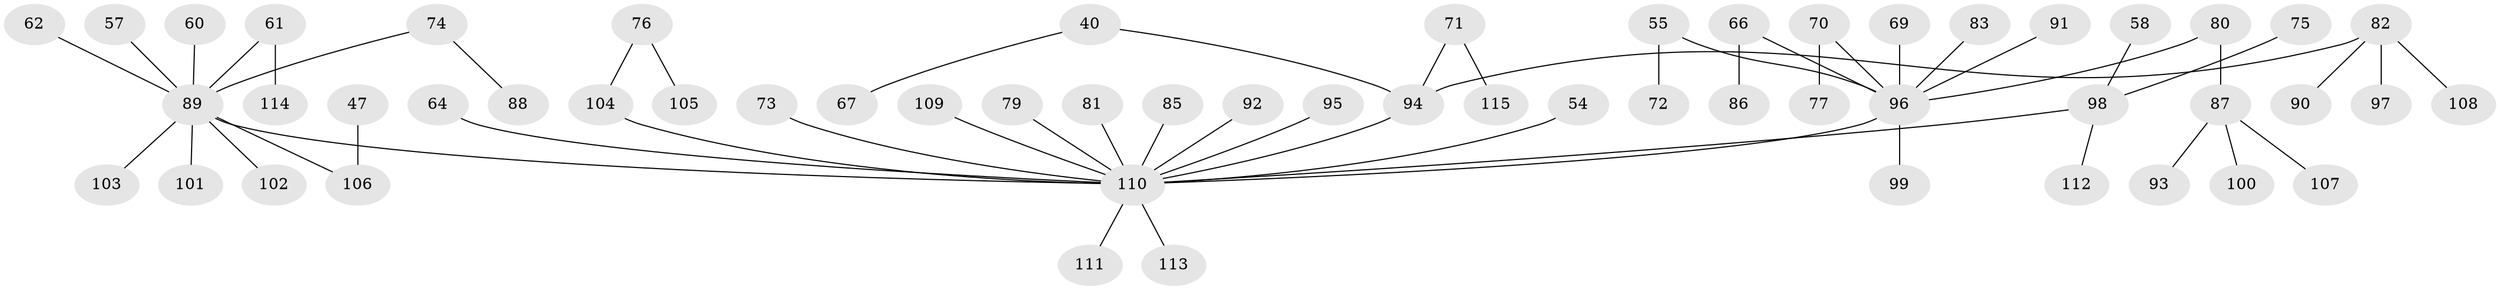 // original degree distribution, {6: 0.017391304347826087, 5: 0.06086956521739131, 2: 0.24347826086956523, 3: 0.1391304347826087, 4: 0.043478260869565216, 1: 0.4956521739130435}
// Generated by graph-tools (version 1.1) at 2025/53/03/09/25 04:53:55]
// undirected, 57 vertices, 56 edges
graph export_dot {
graph [start="1"]
  node [color=gray90,style=filled];
  40;
  47;
  54;
  55;
  57;
  58;
  60;
  61;
  62;
  64;
  66;
  67;
  69;
  70;
  71;
  72;
  73;
  74;
  75;
  76;
  77;
  79;
  80 [super="+63"];
  81;
  82 [super="+18+17+29+31+53+52"];
  83;
  85;
  86;
  87;
  88;
  89 [super="+33+84"];
  90;
  91;
  92;
  93;
  94 [super="+36"];
  95;
  96 [super="+35+25+30+42+51+37"];
  97;
  98 [super="+44+56"];
  99;
  100;
  101;
  102;
  103;
  104 [super="+48"];
  105;
  106 [super="+45"];
  107;
  108;
  109;
  110 [super="+68+46+39+27+50+65+38+78+43"];
  111;
  112;
  113;
  114;
  115;
  40 -- 67;
  40 -- 94;
  47 -- 106;
  54 -- 110;
  55 -- 72;
  55 -- 96;
  57 -- 89;
  58 -- 98;
  60 -- 89;
  61 -- 114;
  61 -- 89;
  62 -- 89;
  64 -- 110;
  66 -- 86;
  66 -- 96;
  69 -- 96;
  70 -- 77;
  70 -- 96;
  71 -- 115;
  71 -- 94;
  73 -- 110;
  74 -- 88;
  74 -- 89;
  75 -- 98;
  76 -- 105;
  76 -- 104;
  79 -- 110;
  80 -- 96;
  80 -- 87;
  81 -- 110;
  82 -- 90;
  82 -- 97;
  82 -- 94;
  82 -- 108;
  83 -- 96;
  85 -- 110;
  87 -- 93;
  87 -- 100;
  87 -- 107;
  89 -- 102;
  89 -- 103;
  89 -- 101;
  89 -- 106;
  89 -- 110;
  91 -- 96;
  92 -- 110;
  94 -- 110;
  95 -- 110;
  96 -- 110;
  96 -- 99;
  98 -- 112;
  98 -- 110;
  104 -- 110;
  109 -- 110;
  110 -- 113;
  110 -- 111;
}
